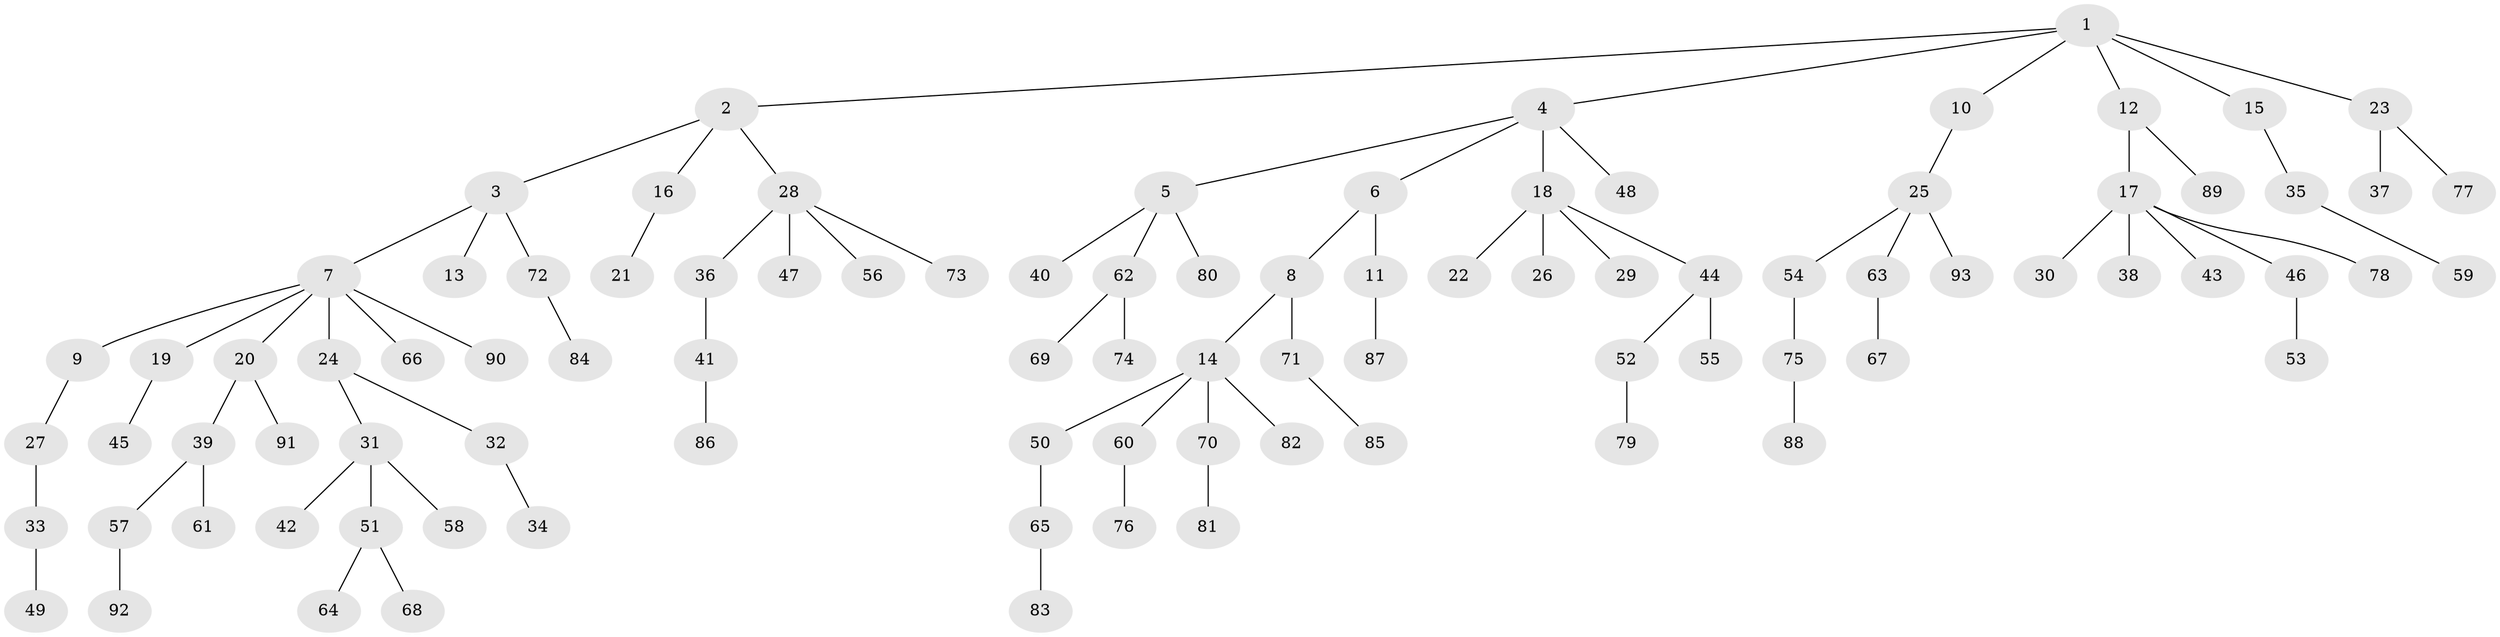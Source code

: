 // Generated by graph-tools (version 1.1) at 2025/53/03/09/25 04:53:47]
// undirected, 93 vertices, 92 edges
graph export_dot {
graph [start="1"]
  node [color=gray90,style=filled];
  1;
  2;
  3;
  4;
  5;
  6;
  7;
  8;
  9;
  10;
  11;
  12;
  13;
  14;
  15;
  16;
  17;
  18;
  19;
  20;
  21;
  22;
  23;
  24;
  25;
  26;
  27;
  28;
  29;
  30;
  31;
  32;
  33;
  34;
  35;
  36;
  37;
  38;
  39;
  40;
  41;
  42;
  43;
  44;
  45;
  46;
  47;
  48;
  49;
  50;
  51;
  52;
  53;
  54;
  55;
  56;
  57;
  58;
  59;
  60;
  61;
  62;
  63;
  64;
  65;
  66;
  67;
  68;
  69;
  70;
  71;
  72;
  73;
  74;
  75;
  76;
  77;
  78;
  79;
  80;
  81;
  82;
  83;
  84;
  85;
  86;
  87;
  88;
  89;
  90;
  91;
  92;
  93;
  1 -- 2;
  1 -- 4;
  1 -- 10;
  1 -- 12;
  1 -- 15;
  1 -- 23;
  2 -- 3;
  2 -- 16;
  2 -- 28;
  3 -- 7;
  3 -- 13;
  3 -- 72;
  4 -- 5;
  4 -- 6;
  4 -- 18;
  4 -- 48;
  5 -- 40;
  5 -- 62;
  5 -- 80;
  6 -- 8;
  6 -- 11;
  7 -- 9;
  7 -- 19;
  7 -- 20;
  7 -- 24;
  7 -- 66;
  7 -- 90;
  8 -- 14;
  8 -- 71;
  9 -- 27;
  10 -- 25;
  11 -- 87;
  12 -- 17;
  12 -- 89;
  14 -- 50;
  14 -- 60;
  14 -- 70;
  14 -- 82;
  15 -- 35;
  16 -- 21;
  17 -- 30;
  17 -- 38;
  17 -- 43;
  17 -- 46;
  17 -- 78;
  18 -- 22;
  18 -- 26;
  18 -- 29;
  18 -- 44;
  19 -- 45;
  20 -- 39;
  20 -- 91;
  23 -- 37;
  23 -- 77;
  24 -- 31;
  24 -- 32;
  25 -- 54;
  25 -- 63;
  25 -- 93;
  27 -- 33;
  28 -- 36;
  28 -- 47;
  28 -- 56;
  28 -- 73;
  31 -- 42;
  31 -- 51;
  31 -- 58;
  32 -- 34;
  33 -- 49;
  35 -- 59;
  36 -- 41;
  39 -- 57;
  39 -- 61;
  41 -- 86;
  44 -- 52;
  44 -- 55;
  46 -- 53;
  50 -- 65;
  51 -- 64;
  51 -- 68;
  52 -- 79;
  54 -- 75;
  57 -- 92;
  60 -- 76;
  62 -- 69;
  62 -- 74;
  63 -- 67;
  65 -- 83;
  70 -- 81;
  71 -- 85;
  72 -- 84;
  75 -- 88;
}
